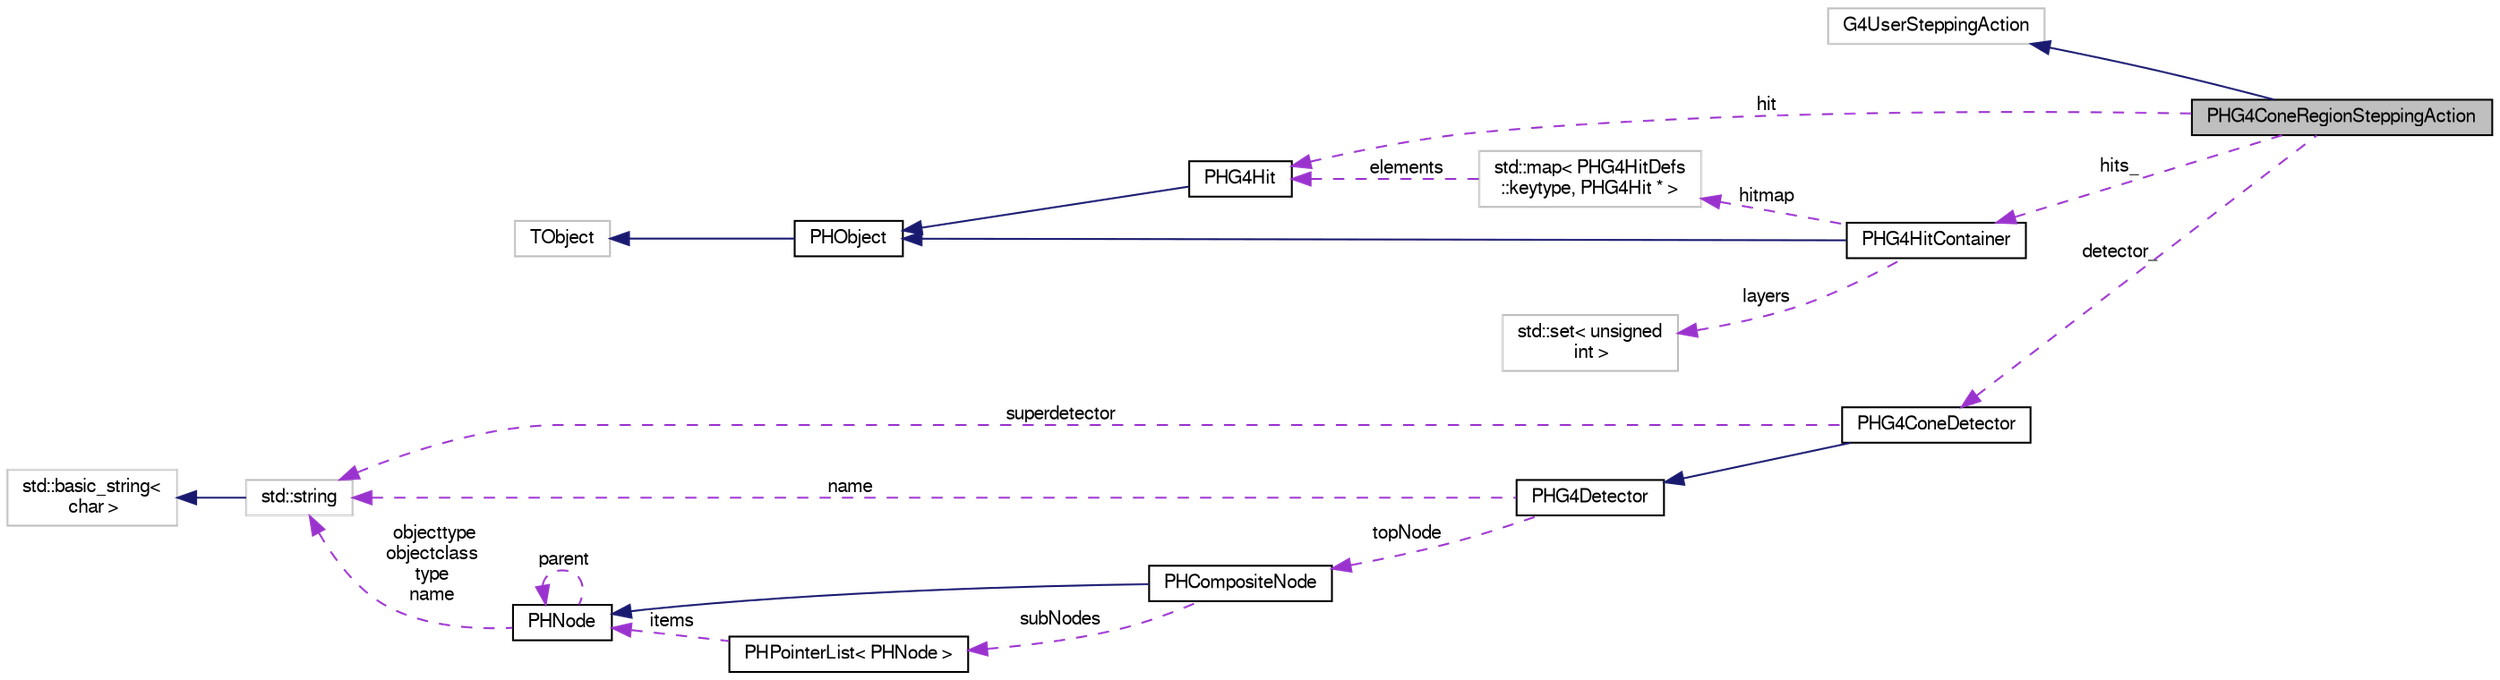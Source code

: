 digraph "PHG4ConeRegionSteppingAction"
{
  bgcolor="transparent";
  edge [fontname="FreeSans",fontsize="10",labelfontname="FreeSans",labelfontsize="10"];
  node [fontname="FreeSans",fontsize="10",shape=record];
  rankdir="LR";
  Node1 [label="PHG4ConeRegionSteppingAction",height=0.2,width=0.4,color="black", fillcolor="grey75", style="filled" fontcolor="black"];
  Node2 -> Node1 [dir="back",color="midnightblue",fontsize="10",style="solid",fontname="FreeSans"];
  Node2 [label="G4UserSteppingAction",height=0.2,width=0.4,color="grey75"];
  Node3 -> Node1 [dir="back",color="darkorchid3",fontsize="10",style="dashed",label=" hit" ,fontname="FreeSans"];
  Node3 [label="PHG4Hit",height=0.2,width=0.4,color="black",URL="$d3/d9e/classPHG4Hit.html"];
  Node4 -> Node3 [dir="back",color="midnightblue",fontsize="10",style="solid",fontname="FreeSans"];
  Node4 [label="PHObject",height=0.2,width=0.4,color="black",URL="$d9/d24/classPHObject.html"];
  Node5 -> Node4 [dir="back",color="midnightblue",fontsize="10",style="solid",fontname="FreeSans"];
  Node5 [label="TObject",height=0.2,width=0.4,color="grey75"];
  Node6 -> Node1 [dir="back",color="darkorchid3",fontsize="10",style="dashed",label=" hits_" ,fontname="FreeSans"];
  Node6 [label="PHG4HitContainer",height=0.2,width=0.4,color="black",URL="$d4/d30/classPHG4HitContainer.html"];
  Node4 -> Node6 [dir="back",color="midnightblue",fontsize="10",style="solid",fontname="FreeSans"];
  Node7 -> Node6 [dir="back",color="darkorchid3",fontsize="10",style="dashed",label=" layers" ,fontname="FreeSans"];
  Node7 [label="std::set\< unsigned\l int \>",height=0.2,width=0.4,color="grey75"];
  Node8 -> Node6 [dir="back",color="darkorchid3",fontsize="10",style="dashed",label=" hitmap" ,fontname="FreeSans"];
  Node8 [label="std::map\< PHG4HitDefs\l::keytype, PHG4Hit * \>",height=0.2,width=0.4,color="grey75"];
  Node3 -> Node8 [dir="back",color="darkorchid3",fontsize="10",style="dashed",label=" elements" ,fontname="FreeSans"];
  Node9 -> Node1 [dir="back",color="darkorchid3",fontsize="10",style="dashed",label=" detector_" ,fontname="FreeSans"];
  Node9 [label="PHG4ConeDetector",height=0.2,width=0.4,color="black",URL="$d6/d41/classPHG4ConeDetector.html"];
  Node10 -> Node9 [dir="back",color="midnightblue",fontsize="10",style="solid",fontname="FreeSans"];
  Node10 [label="PHG4Detector",height=0.2,width=0.4,color="black",URL="$d3/de7/classPHG4Detector.html",tooltip="base class for phenix detector creation "];
  Node11 -> Node10 [dir="back",color="darkorchid3",fontsize="10",style="dashed",label=" name" ,fontname="FreeSans"];
  Node11 [label="std::string",height=0.2,width=0.4,color="grey75",tooltip="STL class. "];
  Node12 -> Node11 [dir="back",color="midnightblue",fontsize="10",style="solid",fontname="FreeSans"];
  Node12 [label="std::basic_string\<\l char \>",height=0.2,width=0.4,color="grey75",tooltip="STL class. "];
  Node13 -> Node10 [dir="back",color="darkorchid3",fontsize="10",style="dashed",label=" topNode" ,fontname="FreeSans"];
  Node13 [label="PHCompositeNode",height=0.2,width=0.4,color="black",URL="$d5/dca/classPHCompositeNode.html"];
  Node14 -> Node13 [dir="back",color="midnightblue",fontsize="10",style="solid",fontname="FreeSans"];
  Node14 [label="PHNode",height=0.2,width=0.4,color="black",URL="$dc/d82/classPHNode.html"];
  Node14 -> Node14 [dir="back",color="darkorchid3",fontsize="10",style="dashed",label=" parent" ,fontname="FreeSans"];
  Node11 -> Node14 [dir="back",color="darkorchid3",fontsize="10",style="dashed",label=" objecttype\nobjectclass\ntype\nname" ,fontname="FreeSans"];
  Node15 -> Node13 [dir="back",color="darkorchid3",fontsize="10",style="dashed",label=" subNodes" ,fontname="FreeSans"];
  Node15 [label="PHPointerList\< PHNode \>",height=0.2,width=0.4,color="black",URL="$d6/d86/classPHPointerList.html"];
  Node14 -> Node15 [dir="back",color="darkorchid3",fontsize="10",style="dashed",label=" items" ,fontname="FreeSans"];
  Node11 -> Node9 [dir="back",color="darkorchid3",fontsize="10",style="dashed",label=" superdetector" ,fontname="FreeSans"];
}
